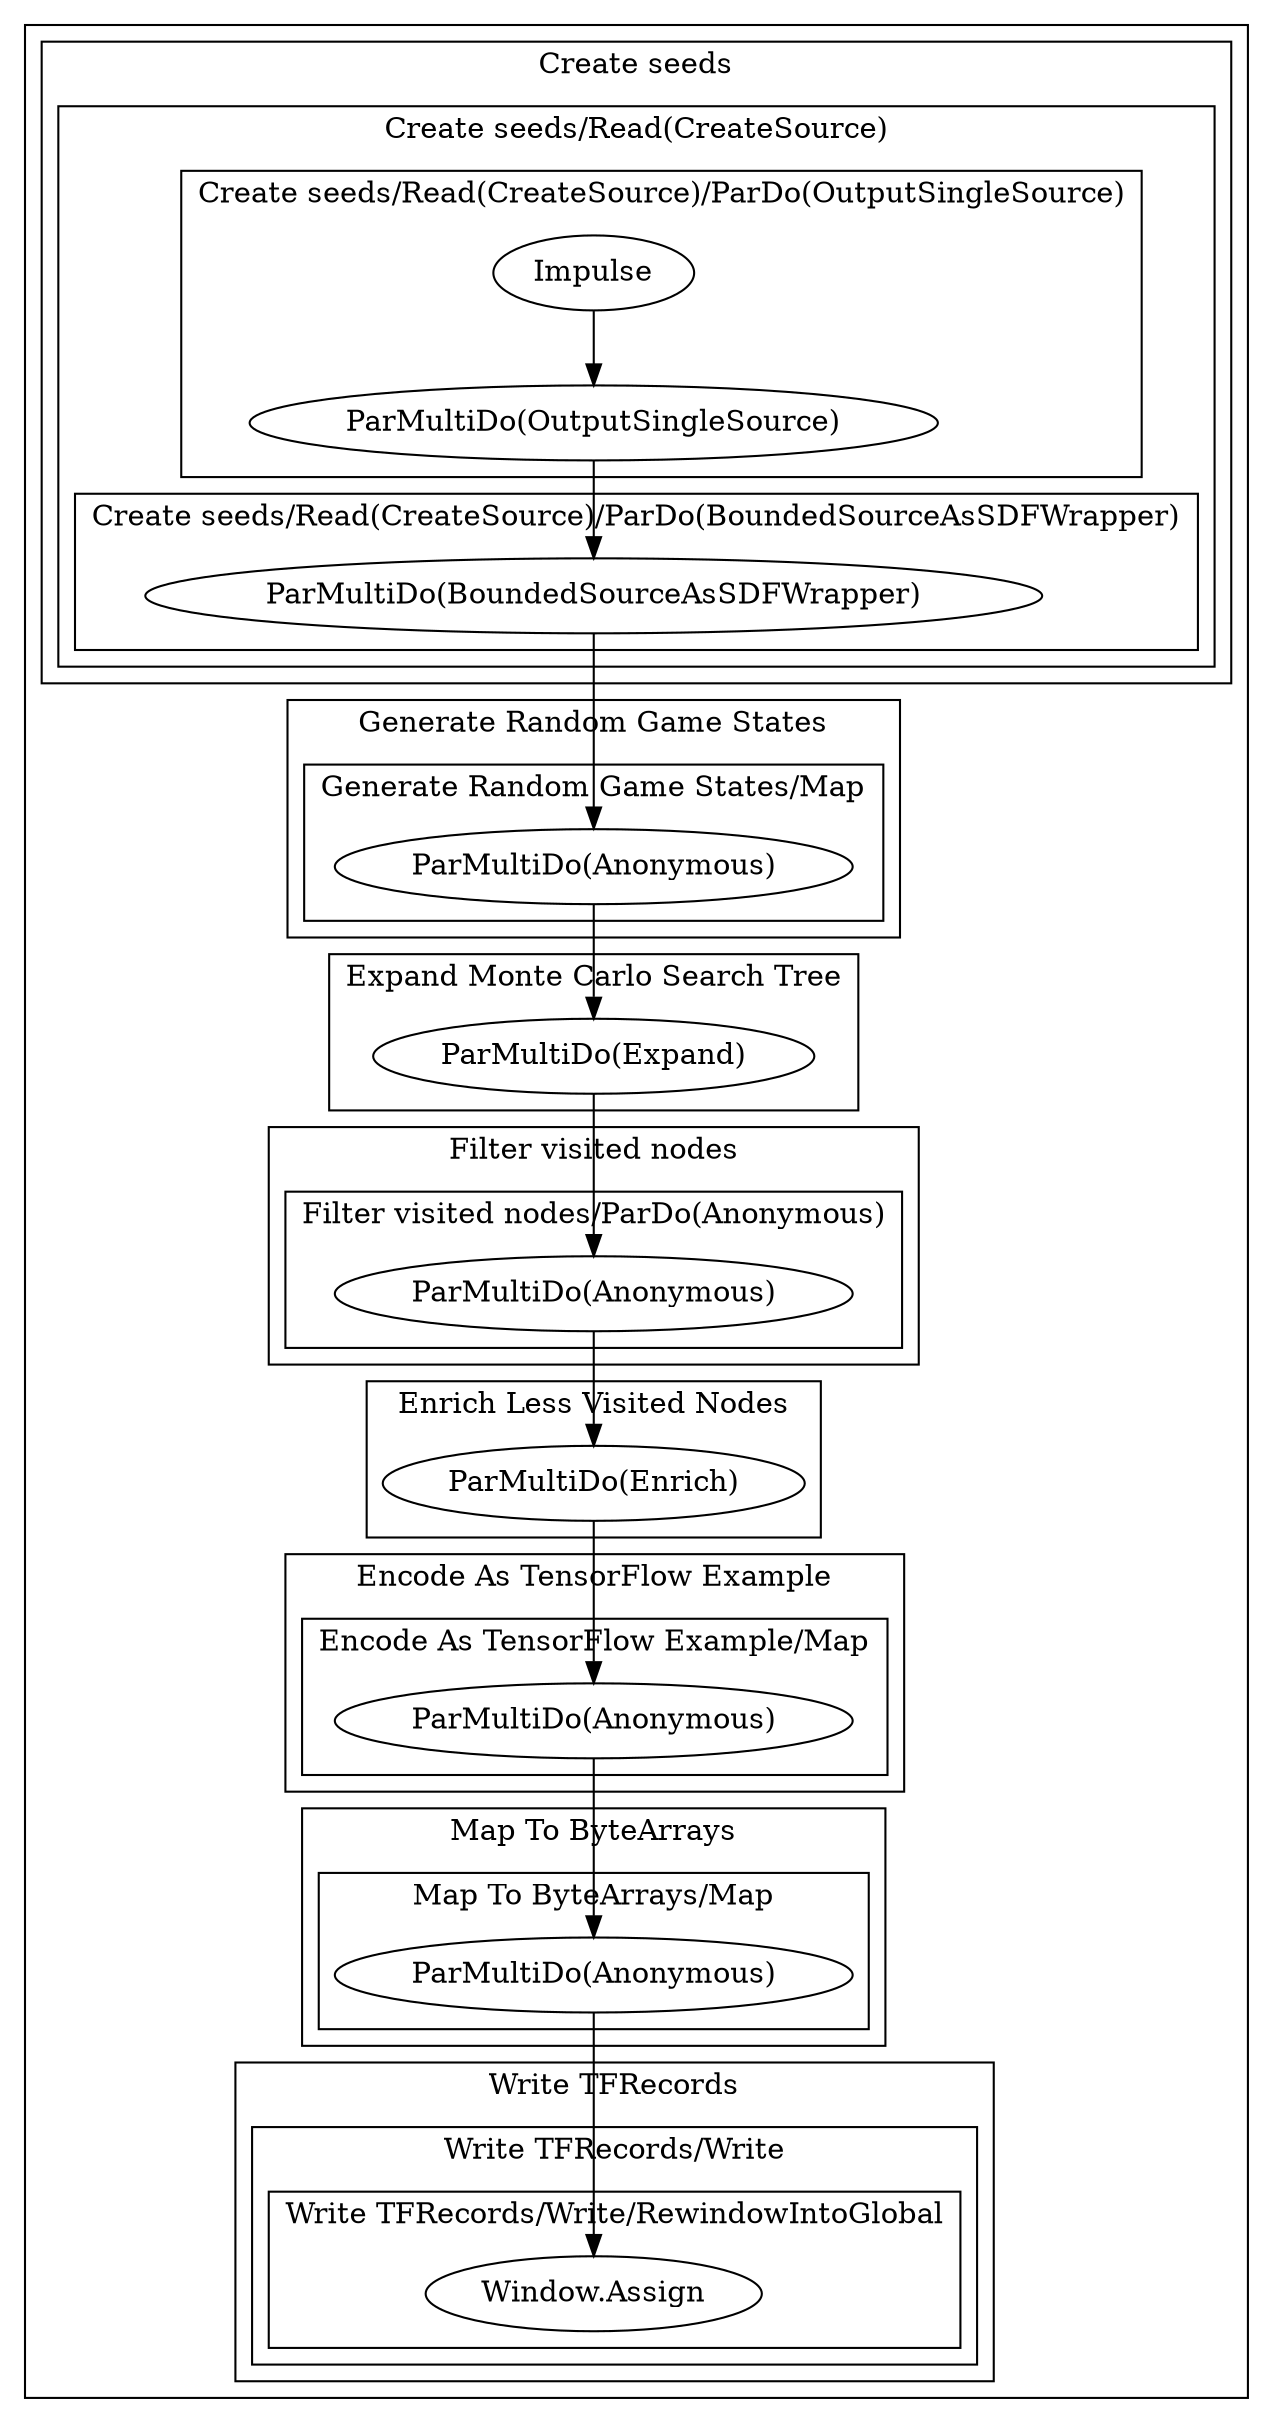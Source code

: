 digraph {
    rankdir=TB
    subgraph cluster_0 {
        label = ""
        subgraph cluster_1 {
            label = "Create seeds"
            subgraph cluster_2 {
                label = "Create seeds/Read(CreateSource)"
                3 [label="Impulse"]
                subgraph cluster_4 {
                    label = "Create seeds/Read(CreateSource)/ParDo(OutputSingleSource)"
                    5 [label="ParMultiDo(OutputSingleSource)"]
                    3 -> 5 [style=solid label=""]
                }
                subgraph cluster_6 {
                    label = "Create seeds/Read(CreateSource)/ParDo(BoundedSourceAsSDFWrapper)"
                    7 [label="ParMultiDo(BoundedSourceAsSDFWrapper)"]
                    5 -> 7 [style=solid label=""]
                }
            }
        }
        subgraph cluster_8 {
            label = "Generate Random Game States"
            subgraph cluster_9 {
                label = "Generate Random Game States/Map"
                10 [label="ParMultiDo(Anonymous)"]
                7 -> 10 [style=solid label=""]
            }
        }
        subgraph cluster_11 {
            label = "Expand Monte Carlo Search Tree"
            12 [label="ParMultiDo(Expand)"]
            10 -> 12 [style=solid label=""]
        }
        subgraph cluster_13 {
            label = "Filter visited nodes"
            subgraph cluster_14 {
                label = "Filter visited nodes/ParDo(Anonymous)"
                15 [label="ParMultiDo(Anonymous)"]
                12 -> 15 [style=solid label=""]
            }
        }
        subgraph cluster_16 {
            label = "Enrich Less Visited Nodes"
            17 [label="ParMultiDo(Enrich)"]
            15 -> 17 [style=solid label=""]
        }
        subgraph cluster_18 {
            label = "Encode As TensorFlow Example"
            subgraph cluster_19 {
                label = "Encode As TensorFlow Example/Map"
                20 [label="ParMultiDo(Anonymous)"]
                17 -> 20 [style=solid label=""]
            }
        }
        subgraph cluster_21 {
            label = "Map To ByteArrays"
            subgraph cluster_22 {
                label = "Map To ByteArrays/Map"
                23 [label="ParMultiDo(Anonymous)"]
                20 -> 23 [style=solid label=""]
            }
        }
        subgraph cluster_24 {
            label = "Write TFRecords"
            subgraph cluster_25 {
                label = "Write TFRecords/Write"
                subgraph cluster_26 {
                    label = "Write TFRecords/Write/RewindowIntoGlobal"
                    27 [label="Window.Assign"]
                    23 -> 27 [style=solid label=""]
                }
            }
        }
    }
}